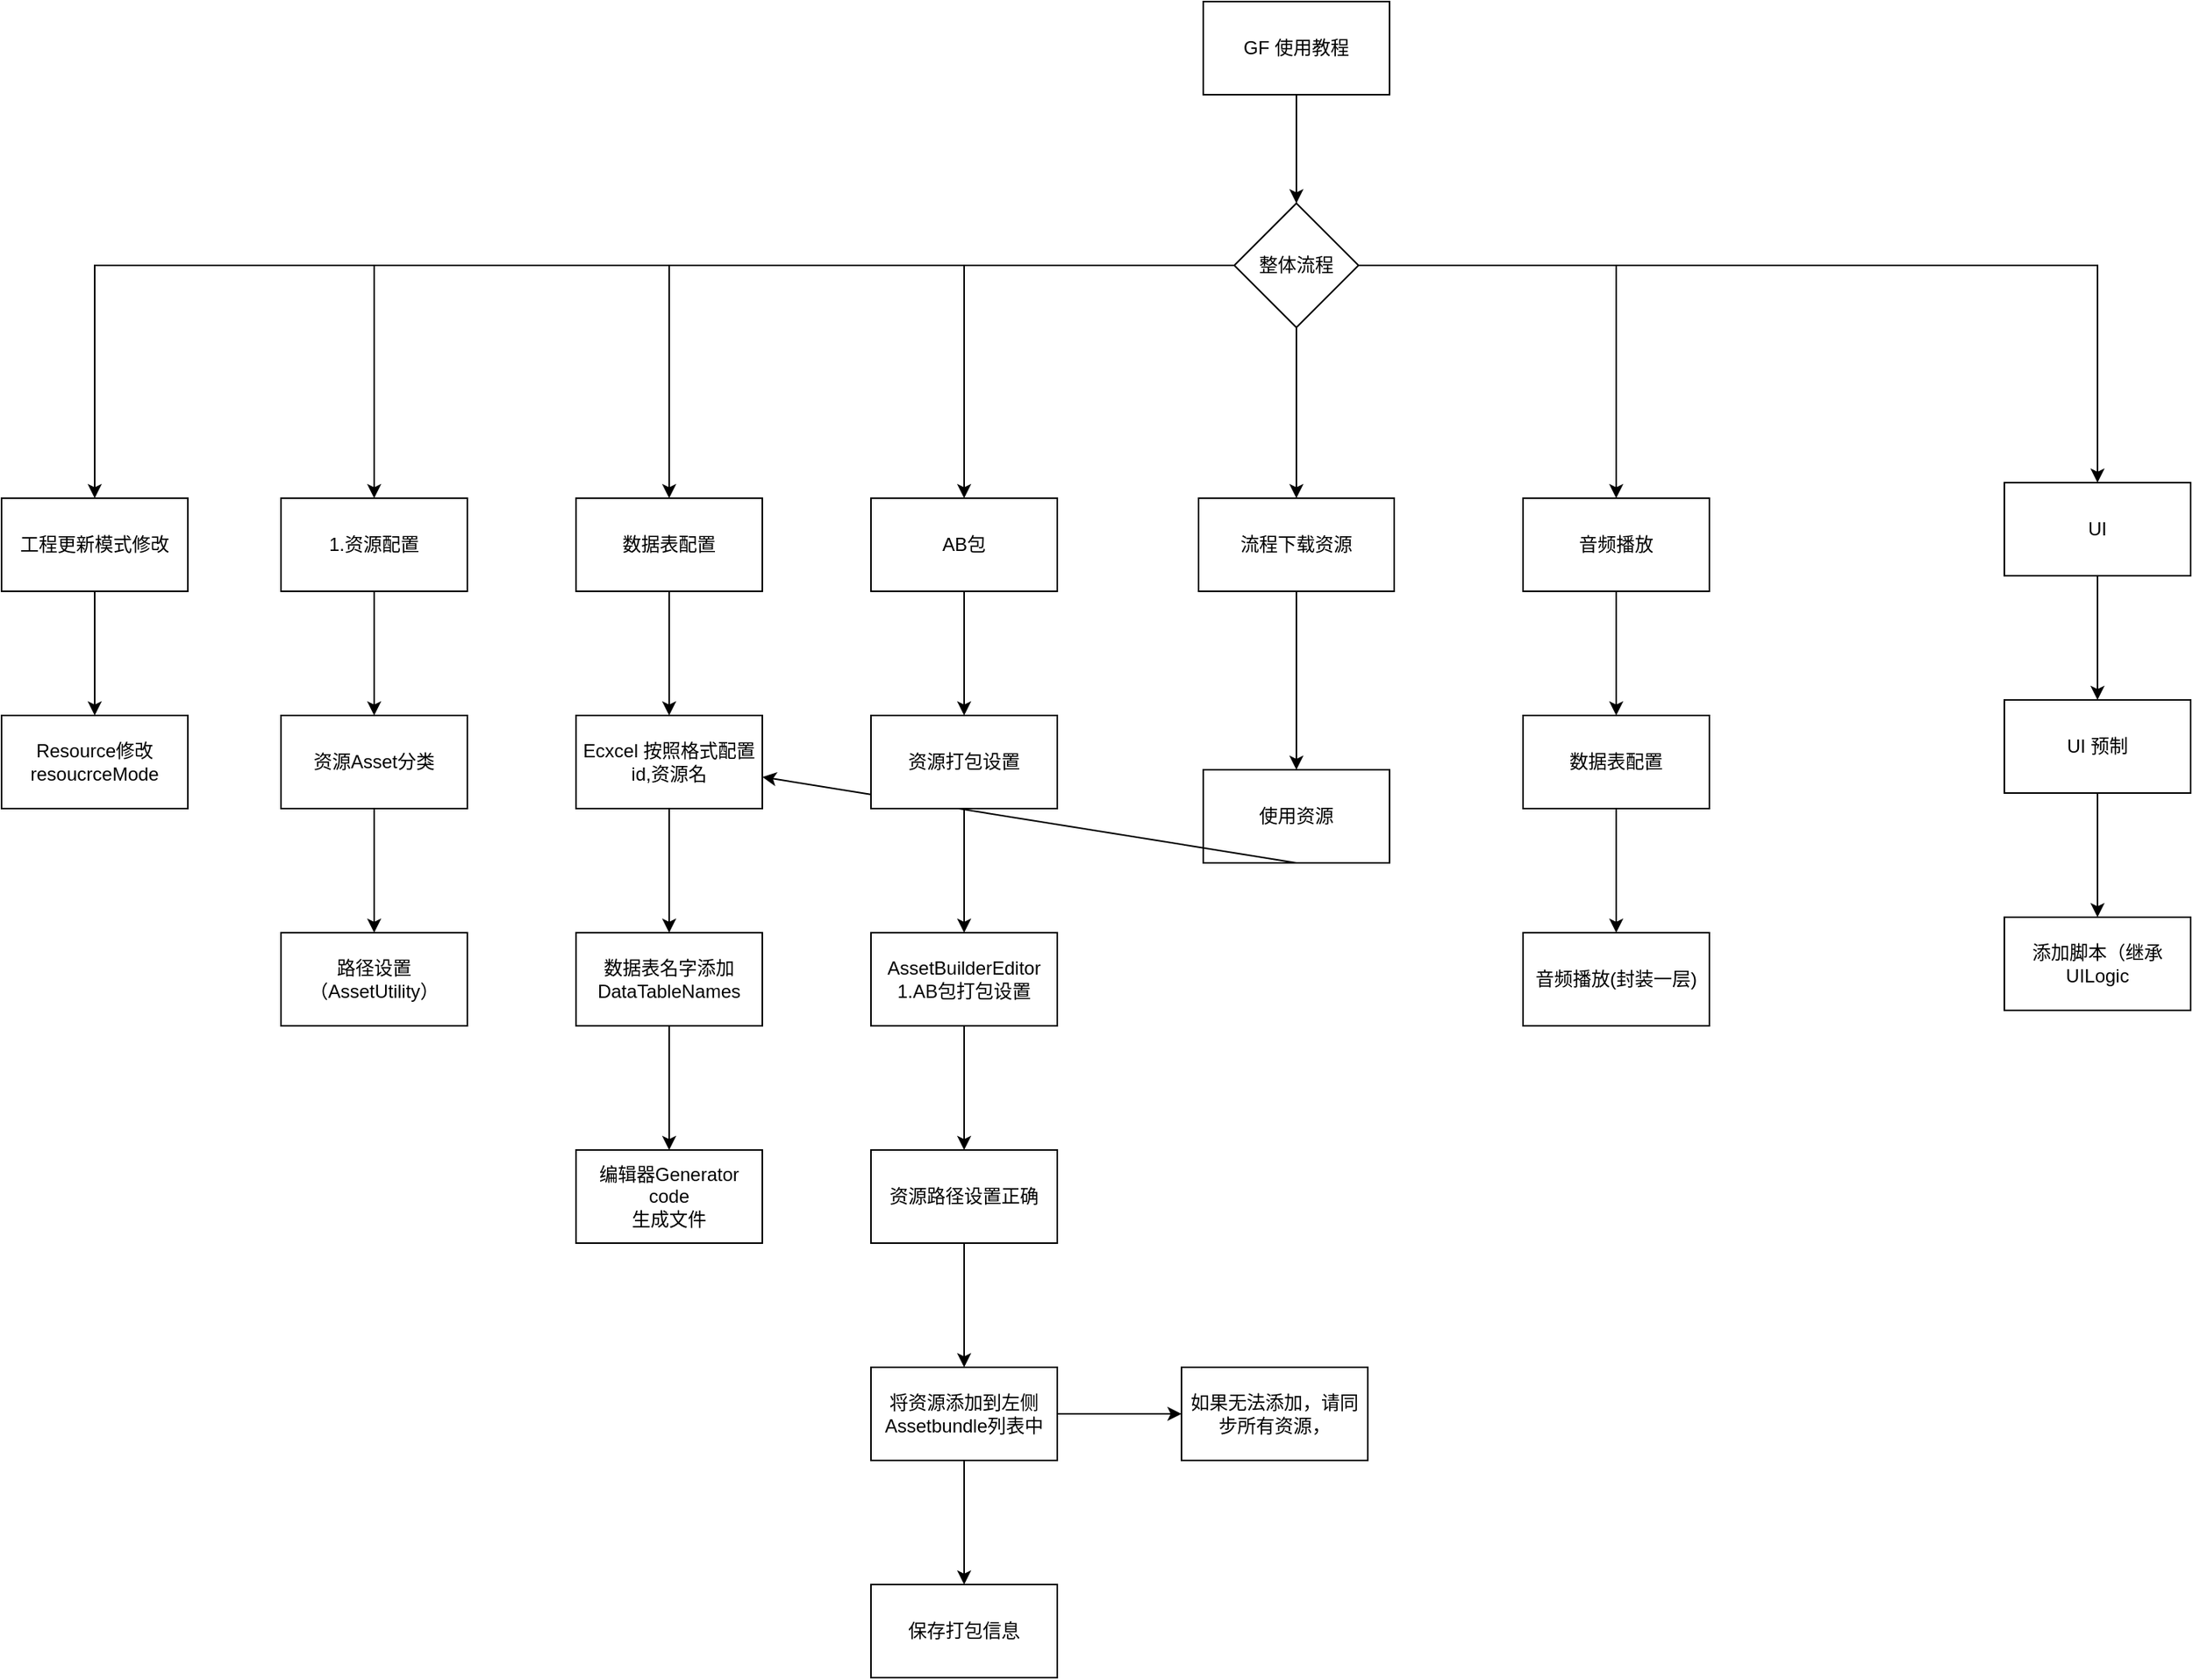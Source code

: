 <mxfile version="17.4.6" type="github">
  <diagram id="HpOSS6kOypSDirpP8hp-" name="Page-1">
    <mxGraphModel dx="2249" dy="794" grid="1" gridSize="10" guides="1" tooltips="1" connect="1" arrows="1" fold="1" page="1" pageScale="1" pageWidth="827" pageHeight="1169" math="0" shadow="0">
      <root>
        <mxCell id="0" />
        <mxCell id="1" parent="0" />
        <mxCell id="rVM8KvHl8B6dSEVdVxGW-6" value="" style="edgeStyle=orthogonalEdgeStyle;rounded=0;orthogonalLoop=1;jettySize=auto;html=1;fontColor=#2BFF00;" parent="1" source="up5BptlEYTzPWFOoVqqi-2" target="rVM8KvHl8B6dSEVdVxGW-5" edge="1">
          <mxGeometry relative="1" as="geometry" />
        </mxCell>
        <mxCell id="up5BptlEYTzPWFOoVqqi-2" value="GF 使用教程" style="whiteSpace=wrap;html=1;" parent="1" vertex="1">
          <mxGeometry x="354" y="60" width="120" height="60" as="geometry" />
        </mxCell>
        <mxCell id="rVM8KvHl8B6dSEVdVxGW-8" value="" style="edgeStyle=orthogonalEdgeStyle;rounded=0;orthogonalLoop=1;jettySize=auto;html=1;fontColor=#2BFF00;" parent="1" source="rVM8KvHl8B6dSEVdVxGW-5" target="rVM8KvHl8B6dSEVdVxGW-7" edge="1">
          <mxGeometry relative="1" as="geometry" />
        </mxCell>
        <mxCell id="rVM8KvHl8B6dSEVdVxGW-10" value="" style="edgeStyle=orthogonalEdgeStyle;rounded=0;orthogonalLoop=1;jettySize=auto;html=1;fontColor=#2BFF00;" parent="1" source="rVM8KvHl8B6dSEVdVxGW-5" target="rVM8KvHl8B6dSEVdVxGW-9" edge="1">
          <mxGeometry relative="1" as="geometry" />
        </mxCell>
        <mxCell id="rVM8KvHl8B6dSEVdVxGW-12" value="" style="edgeStyle=orthogonalEdgeStyle;rounded=0;orthogonalLoop=1;jettySize=auto;html=1;fontColor=#2BFF00;" parent="1" source="rVM8KvHl8B6dSEVdVxGW-5" target="rVM8KvHl8B6dSEVdVxGW-11" edge="1">
          <mxGeometry relative="1" as="geometry" />
        </mxCell>
        <mxCell id="rVM8KvHl8B6dSEVdVxGW-20" value="" style="edgeStyle=orthogonalEdgeStyle;rounded=0;orthogonalLoop=1;jettySize=auto;html=1;fontColor=#2BFF00;" parent="1" source="rVM8KvHl8B6dSEVdVxGW-5" target="rVM8KvHl8B6dSEVdVxGW-19" edge="1">
          <mxGeometry relative="1" as="geometry" />
        </mxCell>
        <mxCell id="rVM8KvHl8B6dSEVdVxGW-24" value="" style="edgeStyle=orthogonalEdgeStyle;rounded=0;orthogonalLoop=1;jettySize=auto;html=1;fontColor=#2BFF00;" parent="1" source="rVM8KvHl8B6dSEVdVxGW-5" target="rVM8KvHl8B6dSEVdVxGW-23" edge="1">
          <mxGeometry relative="1" as="geometry" />
        </mxCell>
        <mxCell id="mfnhDOxPS1xmTBrt-Prv-6" value="" style="edgeStyle=orthogonalEdgeStyle;rounded=0;orthogonalLoop=1;jettySize=auto;html=1;" parent="1" source="rVM8KvHl8B6dSEVdVxGW-5" target="mfnhDOxPS1xmTBrt-Prv-5" edge="1">
          <mxGeometry relative="1" as="geometry" />
        </mxCell>
        <mxCell id="5LAqtUpHzV6yM_6Arppp-2" value="" style="edgeStyle=orthogonalEdgeStyle;rounded=0;orthogonalLoop=1;jettySize=auto;html=1;" edge="1" parent="1" source="rVM8KvHl8B6dSEVdVxGW-5" target="5LAqtUpHzV6yM_6Arppp-1">
          <mxGeometry relative="1" as="geometry" />
        </mxCell>
        <mxCell id="rVM8KvHl8B6dSEVdVxGW-5" value="整体流程&lt;br&gt;" style="rhombus;whiteSpace=wrap;html=1;" parent="1" vertex="1">
          <mxGeometry x="374" y="190" width="80" height="80" as="geometry" />
        </mxCell>
        <mxCell id="rVM8KvHl8B6dSEVdVxGW-14" value="" style="edgeStyle=orthogonalEdgeStyle;rounded=0;orthogonalLoop=1;jettySize=auto;html=1;fontColor=#2BFF00;" parent="1" source="rVM8KvHl8B6dSEVdVxGW-7" target="rVM8KvHl8B6dSEVdVxGW-13" edge="1">
          <mxGeometry relative="1" as="geometry" />
        </mxCell>
        <mxCell id="rVM8KvHl8B6dSEVdVxGW-7" value="1.资源配置" style="whiteSpace=wrap;html=1;" parent="1" vertex="1">
          <mxGeometry x="-240" y="380" width="120" height="60" as="geometry" />
        </mxCell>
        <mxCell id="rVM8KvHl8B6dSEVdVxGW-18" value="" style="edgeStyle=orthogonalEdgeStyle;rounded=0;orthogonalLoop=1;jettySize=auto;html=1;fontColor=#2BFF00;" parent="1" source="rVM8KvHl8B6dSEVdVxGW-9" target="rVM8KvHl8B6dSEVdVxGW-17" edge="1">
          <mxGeometry relative="1" as="geometry" />
        </mxCell>
        <mxCell id="rVM8KvHl8B6dSEVdVxGW-9" value="数据表配置" style="whiteSpace=wrap;html=1;" parent="1" vertex="1">
          <mxGeometry x="-50" y="380" width="120" height="60" as="geometry" />
        </mxCell>
        <mxCell id="TkLbRkRo6aA2VLXPAFhS-2" value="" style="edgeStyle=orthogonalEdgeStyle;rounded=0;orthogonalLoop=1;jettySize=auto;html=1;" parent="1" source="rVM8KvHl8B6dSEVdVxGW-11" target="TkLbRkRo6aA2VLXPAFhS-1" edge="1">
          <mxGeometry relative="1" as="geometry" />
        </mxCell>
        <mxCell id="rVM8KvHl8B6dSEVdVxGW-11" value="AB包" style="whiteSpace=wrap;html=1;" parent="1" vertex="1">
          <mxGeometry x="140" y="380" width="120" height="60" as="geometry" />
        </mxCell>
        <mxCell id="rVM8KvHl8B6dSEVdVxGW-16" value="" style="edgeStyle=orthogonalEdgeStyle;rounded=0;orthogonalLoop=1;jettySize=auto;html=1;fontColor=#2BFF00;" parent="1" source="rVM8KvHl8B6dSEVdVxGW-13" target="rVM8KvHl8B6dSEVdVxGW-15" edge="1">
          <mxGeometry relative="1" as="geometry" />
        </mxCell>
        <mxCell id="rVM8KvHl8B6dSEVdVxGW-13" value="资源Asset分类" style="whiteSpace=wrap;html=1;" parent="1" vertex="1">
          <mxGeometry x="-240" y="520" width="120" height="60" as="geometry" />
        </mxCell>
        <mxCell id="rVM8KvHl8B6dSEVdVxGW-15" value="路径设置（AssetUtility）" style="whiteSpace=wrap;html=1;" parent="1" vertex="1">
          <mxGeometry x="-240" y="660" width="120" height="60" as="geometry" />
        </mxCell>
        <mxCell id="rVM8KvHl8B6dSEVdVxGW-29" value="" style="edgeStyle=orthogonalEdgeStyle;rounded=0;orthogonalLoop=1;jettySize=auto;html=1;fontColor=#2BFF00;" parent="1" source="rVM8KvHl8B6dSEVdVxGW-17" target="rVM8KvHl8B6dSEVdVxGW-28" edge="1">
          <mxGeometry relative="1" as="geometry" />
        </mxCell>
        <mxCell id="rVM8KvHl8B6dSEVdVxGW-17" value="Ecxcel 按照格式配置&lt;br&gt;id,资源名" style="whiteSpace=wrap;html=1;" parent="1" vertex="1">
          <mxGeometry x="-50" y="520" width="120" height="60" as="geometry" />
        </mxCell>
        <mxCell id="mfnhDOxPS1xmTBrt-Prv-2" value="" style="edgeStyle=orthogonalEdgeStyle;rounded=0;orthogonalLoop=1;jettySize=auto;html=1;" parent="1" source="rVM8KvHl8B6dSEVdVxGW-19" target="mfnhDOxPS1xmTBrt-Prv-1" edge="1">
          <mxGeometry relative="1" as="geometry" />
        </mxCell>
        <mxCell id="rVM8KvHl8B6dSEVdVxGW-19" value="音频播放" style="whiteSpace=wrap;html=1;" parent="1" vertex="1">
          <mxGeometry x="560" y="380" width="120" height="60" as="geometry" />
        </mxCell>
        <mxCell id="rVM8KvHl8B6dSEVdVxGW-26" value="" style="edgeStyle=orthogonalEdgeStyle;rounded=0;orthogonalLoop=1;jettySize=auto;html=1;fontColor=#2BFF00;" parent="1" source="rVM8KvHl8B6dSEVdVxGW-23" target="rVM8KvHl8B6dSEVdVxGW-25" edge="1">
          <mxGeometry relative="1" as="geometry" />
        </mxCell>
        <mxCell id="rVM8KvHl8B6dSEVdVxGW-23" value="流程下载资源&lt;br&gt;" style="whiteSpace=wrap;html=1;" parent="1" vertex="1">
          <mxGeometry x="351" y="380" width="126" height="60" as="geometry" />
        </mxCell>
        <mxCell id="rVM8KvHl8B6dSEVdVxGW-25" value="使用资源&lt;br&gt;" style="whiteSpace=wrap;html=1;" parent="1" vertex="1">
          <mxGeometry x="354" y="555" width="120" height="60" as="geometry" />
        </mxCell>
        <mxCell id="rVM8KvHl8B6dSEVdVxGW-27" value="" style="endArrow=classic;html=1;rounded=0;fontColor=#2BFF00;exitX=0.5;exitY=1;exitDx=0;exitDy=0;" parent="1" source="rVM8KvHl8B6dSEVdVxGW-25" target="rVM8KvHl8B6dSEVdVxGW-17" edge="1">
          <mxGeometry width="50" height="50" relative="1" as="geometry">
            <mxPoint x="410" y="590" as="sourcePoint" />
            <mxPoint x="400" y="550" as="targetPoint" />
          </mxGeometry>
        </mxCell>
        <mxCell id="I-NFAw-u0GaqJ13o2QZn-6" value="" style="edgeStyle=orthogonalEdgeStyle;rounded=0;orthogonalLoop=1;jettySize=auto;html=1;" parent="1" source="rVM8KvHl8B6dSEVdVxGW-28" target="I-NFAw-u0GaqJ13o2QZn-5" edge="1">
          <mxGeometry relative="1" as="geometry" />
        </mxCell>
        <mxCell id="rVM8KvHl8B6dSEVdVxGW-28" value="数据表名字添加&lt;br&gt;DataTableNames" style="whiteSpace=wrap;html=1;" parent="1" vertex="1">
          <mxGeometry x="-50" y="660" width="120" height="60" as="geometry" />
        </mxCell>
        <mxCell id="TkLbRkRo6aA2VLXPAFhS-4" value="" style="edgeStyle=orthogonalEdgeStyle;rounded=0;orthogonalLoop=1;jettySize=auto;html=1;" parent="1" source="TkLbRkRo6aA2VLXPAFhS-1" target="TkLbRkRo6aA2VLXPAFhS-3" edge="1">
          <mxGeometry relative="1" as="geometry" />
        </mxCell>
        <mxCell id="TkLbRkRo6aA2VLXPAFhS-1" value="资源打包设置" style="whiteSpace=wrap;html=1;" parent="1" vertex="1">
          <mxGeometry x="140" y="520" width="120" height="60" as="geometry" />
        </mxCell>
        <mxCell id="I-NFAw-u0GaqJ13o2QZn-8" value="" style="edgeStyle=orthogonalEdgeStyle;rounded=0;orthogonalLoop=1;jettySize=auto;html=1;" parent="1" source="TkLbRkRo6aA2VLXPAFhS-3" target="I-NFAw-u0GaqJ13o2QZn-7" edge="1">
          <mxGeometry relative="1" as="geometry" />
        </mxCell>
        <mxCell id="TkLbRkRo6aA2VLXPAFhS-3" value="AssetBuilderEditor&lt;br&gt;1.AB包打包设置" style="whiteSpace=wrap;html=1;" parent="1" vertex="1">
          <mxGeometry x="140" y="660" width="120" height="60" as="geometry" />
        </mxCell>
        <mxCell id="I-NFAw-u0GaqJ13o2QZn-5" value="编辑器Generator code&lt;br&gt;生成文件" style="whiteSpace=wrap;html=1;" parent="1" vertex="1">
          <mxGeometry x="-50" y="800" width="120" height="60" as="geometry" />
        </mxCell>
        <mxCell id="I-NFAw-u0GaqJ13o2QZn-10" value="" style="edgeStyle=orthogonalEdgeStyle;rounded=0;orthogonalLoop=1;jettySize=auto;html=1;" parent="1" source="I-NFAw-u0GaqJ13o2QZn-7" target="I-NFAw-u0GaqJ13o2QZn-9" edge="1">
          <mxGeometry relative="1" as="geometry" />
        </mxCell>
        <mxCell id="I-NFAw-u0GaqJ13o2QZn-7" value="资源路径设置正确" style="whiteSpace=wrap;html=1;" parent="1" vertex="1">
          <mxGeometry x="140" y="800" width="120" height="60" as="geometry" />
        </mxCell>
        <mxCell id="I-NFAw-u0GaqJ13o2QZn-12" value="" style="edgeStyle=orthogonalEdgeStyle;rounded=0;orthogonalLoop=1;jettySize=auto;html=1;" parent="1" source="I-NFAw-u0GaqJ13o2QZn-9" target="I-NFAw-u0GaqJ13o2QZn-11" edge="1">
          <mxGeometry relative="1" as="geometry" />
        </mxCell>
        <mxCell id="mfnhDOxPS1xmTBrt-Prv-10" value="" style="edgeStyle=orthogonalEdgeStyle;rounded=0;orthogonalLoop=1;jettySize=auto;html=1;" parent="1" source="I-NFAw-u0GaqJ13o2QZn-9" target="mfnhDOxPS1xmTBrt-Prv-9" edge="1">
          <mxGeometry relative="1" as="geometry" />
        </mxCell>
        <mxCell id="I-NFAw-u0GaqJ13o2QZn-9" value="将资源添加到左侧Assetbundle列表中" style="whiteSpace=wrap;html=1;" parent="1" vertex="1">
          <mxGeometry x="140" y="940" width="120" height="60" as="geometry" />
        </mxCell>
        <mxCell id="I-NFAw-u0GaqJ13o2QZn-11" value="保存打包信息" style="whiteSpace=wrap;html=1;" parent="1" vertex="1">
          <mxGeometry x="140" y="1080" width="120" height="60" as="geometry" />
        </mxCell>
        <mxCell id="mfnhDOxPS1xmTBrt-Prv-4" value="" style="edgeStyle=orthogonalEdgeStyle;rounded=0;orthogonalLoop=1;jettySize=auto;html=1;" parent="1" source="mfnhDOxPS1xmTBrt-Prv-1" target="mfnhDOxPS1xmTBrt-Prv-3" edge="1">
          <mxGeometry relative="1" as="geometry" />
        </mxCell>
        <mxCell id="mfnhDOxPS1xmTBrt-Prv-1" value="数据表配置" style="whiteSpace=wrap;html=1;" parent="1" vertex="1">
          <mxGeometry x="560" y="520" width="120" height="60" as="geometry" />
        </mxCell>
        <mxCell id="mfnhDOxPS1xmTBrt-Prv-3" value="音频播放(封装一层)" style="whiteSpace=wrap;html=1;" parent="1" vertex="1">
          <mxGeometry x="560" y="660" width="120" height="60" as="geometry" />
        </mxCell>
        <mxCell id="mfnhDOxPS1xmTBrt-Prv-8" value="" style="edgeStyle=orthogonalEdgeStyle;rounded=0;orthogonalLoop=1;jettySize=auto;html=1;" parent="1" source="mfnhDOxPS1xmTBrt-Prv-5" target="mfnhDOxPS1xmTBrt-Prv-7" edge="1">
          <mxGeometry relative="1" as="geometry" />
        </mxCell>
        <mxCell id="mfnhDOxPS1xmTBrt-Prv-5" value="工程更新模式修改" style="whiteSpace=wrap;html=1;" parent="1" vertex="1">
          <mxGeometry x="-420" y="380" width="120" height="60" as="geometry" />
        </mxCell>
        <mxCell id="mfnhDOxPS1xmTBrt-Prv-7" value="Resource修改resoucrceMode" style="whiteSpace=wrap;html=1;" parent="1" vertex="1">
          <mxGeometry x="-420" y="520" width="120" height="60" as="geometry" />
        </mxCell>
        <mxCell id="mfnhDOxPS1xmTBrt-Prv-9" value="如果无法添加，请同步所有资源，" style="whiteSpace=wrap;html=1;" parent="1" vertex="1">
          <mxGeometry x="340" y="940" width="120" height="60" as="geometry" />
        </mxCell>
        <mxCell id="5LAqtUpHzV6yM_6Arppp-4" value="" style="edgeStyle=orthogonalEdgeStyle;rounded=0;orthogonalLoop=1;jettySize=auto;html=1;" edge="1" parent="1" source="5LAqtUpHzV6yM_6Arppp-1" target="5LAqtUpHzV6yM_6Arppp-3">
          <mxGeometry relative="1" as="geometry" />
        </mxCell>
        <mxCell id="5LAqtUpHzV6yM_6Arppp-1" value="UI" style="whiteSpace=wrap;html=1;" vertex="1" parent="1">
          <mxGeometry x="870" y="370" width="120" height="60" as="geometry" />
        </mxCell>
        <mxCell id="5LAqtUpHzV6yM_6Arppp-6" value="" style="edgeStyle=orthogonalEdgeStyle;rounded=0;orthogonalLoop=1;jettySize=auto;html=1;" edge="1" parent="1" source="5LAqtUpHzV6yM_6Arppp-3" target="5LAqtUpHzV6yM_6Arppp-5">
          <mxGeometry relative="1" as="geometry" />
        </mxCell>
        <mxCell id="5LAqtUpHzV6yM_6Arppp-3" value="UI 预制" style="whiteSpace=wrap;html=1;" vertex="1" parent="1">
          <mxGeometry x="870" y="510" width="120" height="60" as="geometry" />
        </mxCell>
        <mxCell id="5LAqtUpHzV6yM_6Arppp-5" value="添加脚本（继承UILogic" style="whiteSpace=wrap;html=1;" vertex="1" parent="1">
          <mxGeometry x="870" y="650" width="120" height="60" as="geometry" />
        </mxCell>
      </root>
    </mxGraphModel>
  </diagram>
</mxfile>
